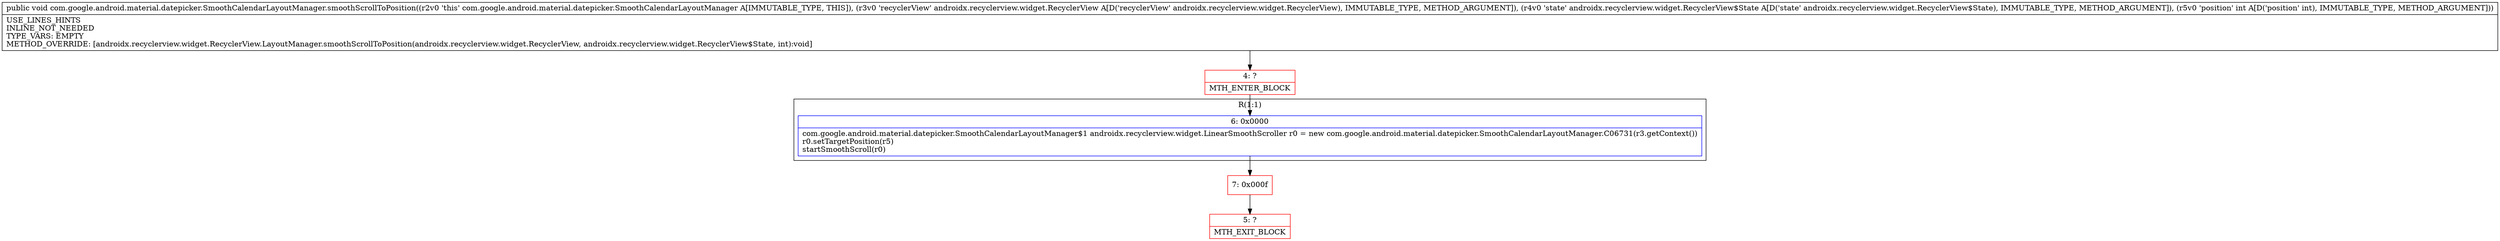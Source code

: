 digraph "CFG forcom.google.android.material.datepicker.SmoothCalendarLayoutManager.smoothScrollToPosition(Landroidx\/recyclerview\/widget\/RecyclerView;Landroidx\/recyclerview\/widget\/RecyclerView$State;I)V" {
subgraph cluster_Region_1873789935 {
label = "R(1:1)";
node [shape=record,color=blue];
Node_6 [shape=record,label="{6\:\ 0x0000|com.google.android.material.datepicker.SmoothCalendarLayoutManager$1 androidx.recyclerview.widget.LinearSmoothScroller r0 = new com.google.android.material.datepicker.SmoothCalendarLayoutManager.C06731(r3.getContext())\lr0.setTargetPosition(r5)\lstartSmoothScroll(r0)\l}"];
}
Node_4 [shape=record,color=red,label="{4\:\ ?|MTH_ENTER_BLOCK\l}"];
Node_7 [shape=record,color=red,label="{7\:\ 0x000f}"];
Node_5 [shape=record,color=red,label="{5\:\ ?|MTH_EXIT_BLOCK\l}"];
MethodNode[shape=record,label="{public void com.google.android.material.datepicker.SmoothCalendarLayoutManager.smoothScrollToPosition((r2v0 'this' com.google.android.material.datepicker.SmoothCalendarLayoutManager A[IMMUTABLE_TYPE, THIS]), (r3v0 'recyclerView' androidx.recyclerview.widget.RecyclerView A[D('recyclerView' androidx.recyclerview.widget.RecyclerView), IMMUTABLE_TYPE, METHOD_ARGUMENT]), (r4v0 'state' androidx.recyclerview.widget.RecyclerView$State A[D('state' androidx.recyclerview.widget.RecyclerView$State), IMMUTABLE_TYPE, METHOD_ARGUMENT]), (r5v0 'position' int A[D('position' int), IMMUTABLE_TYPE, METHOD_ARGUMENT]))  | USE_LINES_HINTS\lINLINE_NOT_NEEDED\lTYPE_VARS: EMPTY\lMETHOD_OVERRIDE: [androidx.recyclerview.widget.RecyclerView.LayoutManager.smoothScrollToPosition(androidx.recyclerview.widget.RecyclerView, androidx.recyclerview.widget.RecyclerView$State, int):void]\l}"];
MethodNode -> Node_4;Node_6 -> Node_7;
Node_4 -> Node_6;
Node_7 -> Node_5;
}

